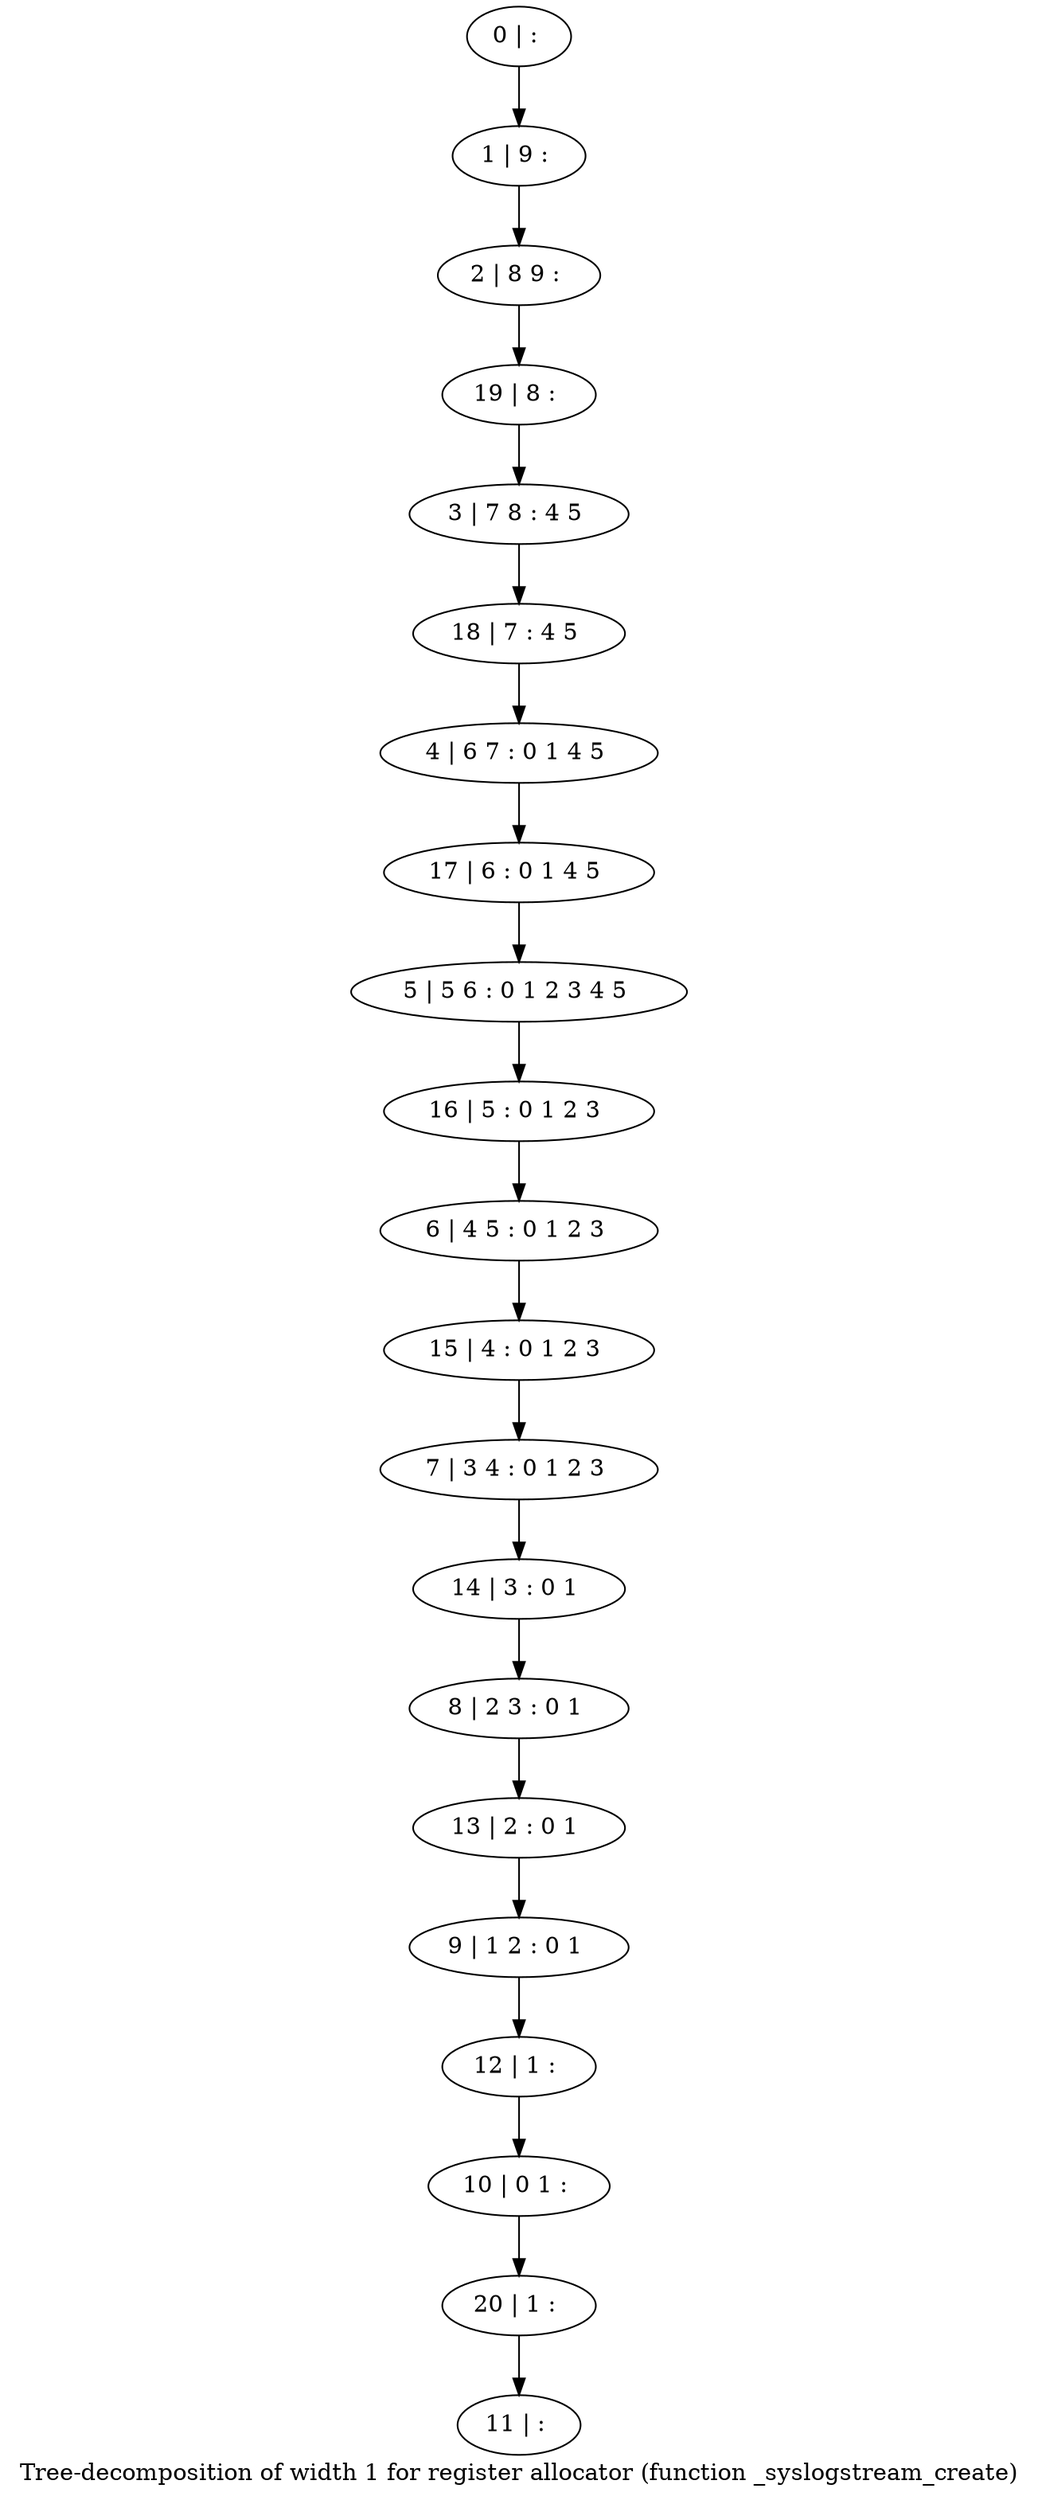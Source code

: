 digraph G {
graph [label="Tree-decomposition of width 1 for register allocator (function _syslogstream_create)"]
0[label="0 | : "];
1[label="1 | 9 : "];
2[label="2 | 8 9 : "];
3[label="3 | 7 8 : 4 5 "];
4[label="4 | 6 7 : 0 1 4 5 "];
5[label="5 | 5 6 : 0 1 2 3 4 5 "];
6[label="6 | 4 5 : 0 1 2 3 "];
7[label="7 | 3 4 : 0 1 2 3 "];
8[label="8 | 2 3 : 0 1 "];
9[label="9 | 1 2 : 0 1 "];
10[label="10 | 0 1 : "];
11[label="11 | : "];
12[label="12 | 1 : "];
13[label="13 | 2 : 0 1 "];
14[label="14 | 3 : 0 1 "];
15[label="15 | 4 : 0 1 2 3 "];
16[label="16 | 5 : 0 1 2 3 "];
17[label="17 | 6 : 0 1 4 5 "];
18[label="18 | 7 : 4 5 "];
19[label="19 | 8 : "];
20[label="20 | 1 : "];
0->1 ;
1->2 ;
12->10 ;
9->12 ;
13->9 ;
8->13 ;
14->8 ;
7->14 ;
15->7 ;
6->15 ;
16->6 ;
5->16 ;
17->5 ;
4->17 ;
18->4 ;
3->18 ;
19->3 ;
2->19 ;
20->11 ;
10->20 ;
}
